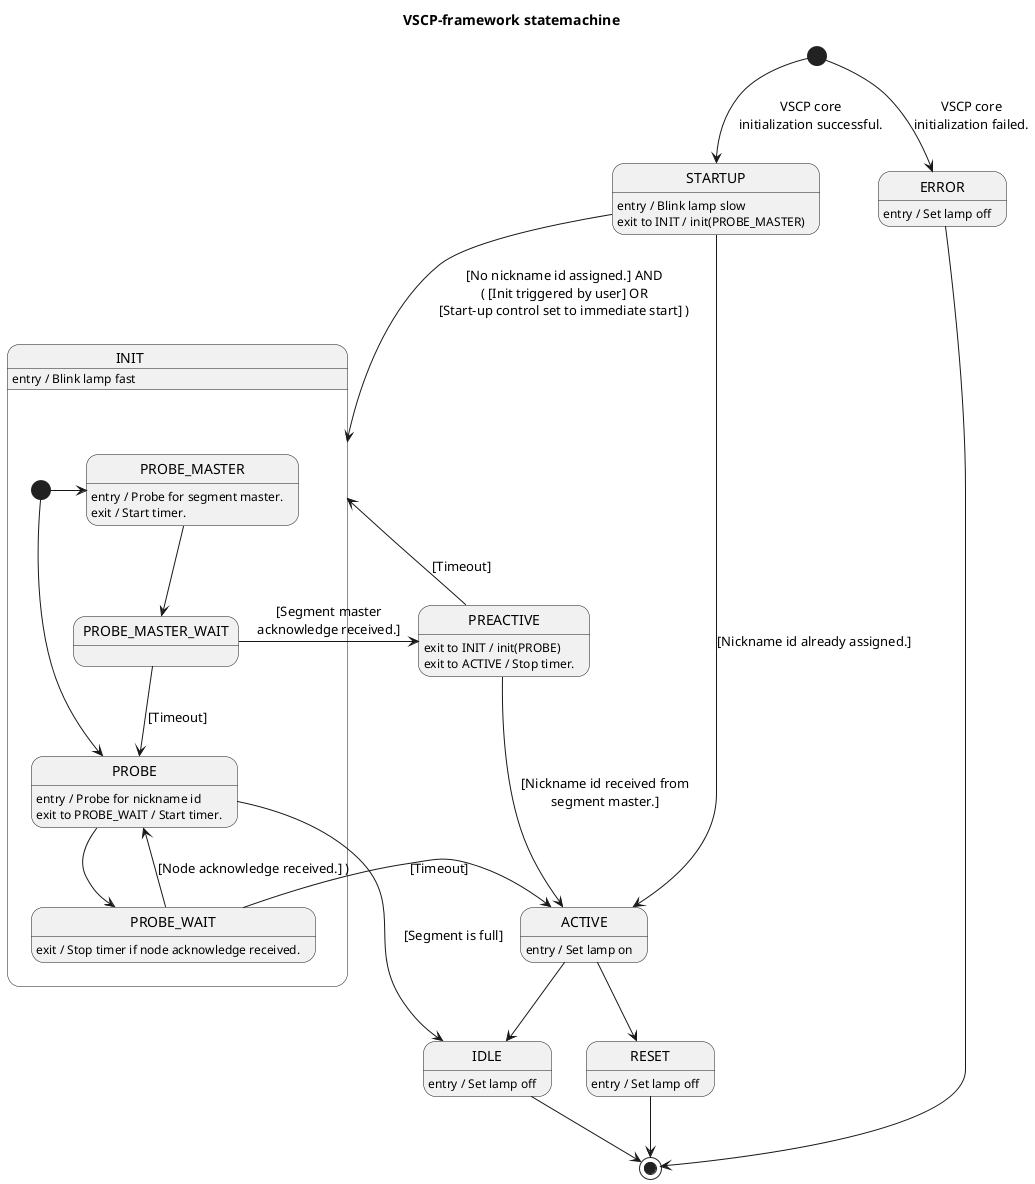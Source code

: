 @startuml

title VSCP-framework statemachine

state STARTUP: entry / Blink lamp slow\nexit to INIT / init(PROBE_MASTER)
state INIT: entry / Blink lamp fast
state PREACTIVE: exit to INIT / init(PROBE)\nexit to ACTIVE / Stop timer.
state ACTIVE: entry / Set lamp on
state IDLE: entry / Set lamp off
state RESET: entry / Set lamp off
state ERROR: entry / Set lamp off

[*] --> STARTUP: VSCP core\ninitialization successful.
[*] --> ERROR: VSCP core\ninitialization failed.

STARTUP --> INIT: [No nickname id assigned.] AND\n( [Init triggered by user] OR\n[Start-up control set to immediate start] )
STARTUP --> ACTIVE: [Nickname id already assigned.]

state INIT {

    state PROBE_MASTER: entry / Probe for segment master.\nexit / Start timer.
    state PROBE_MASTER_WAIT
    state PROBE_WAIT: exit / Stop timer if node acknowledge received.
    state PROBE: entry / Probe for nickname id\nexit to PROBE_WAIT / Start timer.

    [*] -> PROBE_MASTER
    [*] --> PROBE
    
    PROBE_MASTER --> PROBE_MASTER_WAIT
    
    PROBE_MASTER_WAIT --> PROBE: [Timeout]
    PROBE_MASTER_WAIT -> PREACTIVE: [Segment master\nacknowledge received.]
    
    PROBE --> IDLE: [Segment is full]
    PROBE --> PROBE_WAIT

    PROBE_WAIT --> PROBE: [Node acknowledge received.] )
    PROBE_WAIT -> ACTIVE: [Timeout]
}

PREACTIVE -> INIT: [Timeout]
PREACTIVE --> ACTIVE: [Nickname id received from\nsegment master.]

ACTIVE --> IDLE

ACTIVE --> RESET

IDLE --> [*]

RESET --> [*]

ERROR --> [*]

@enduml